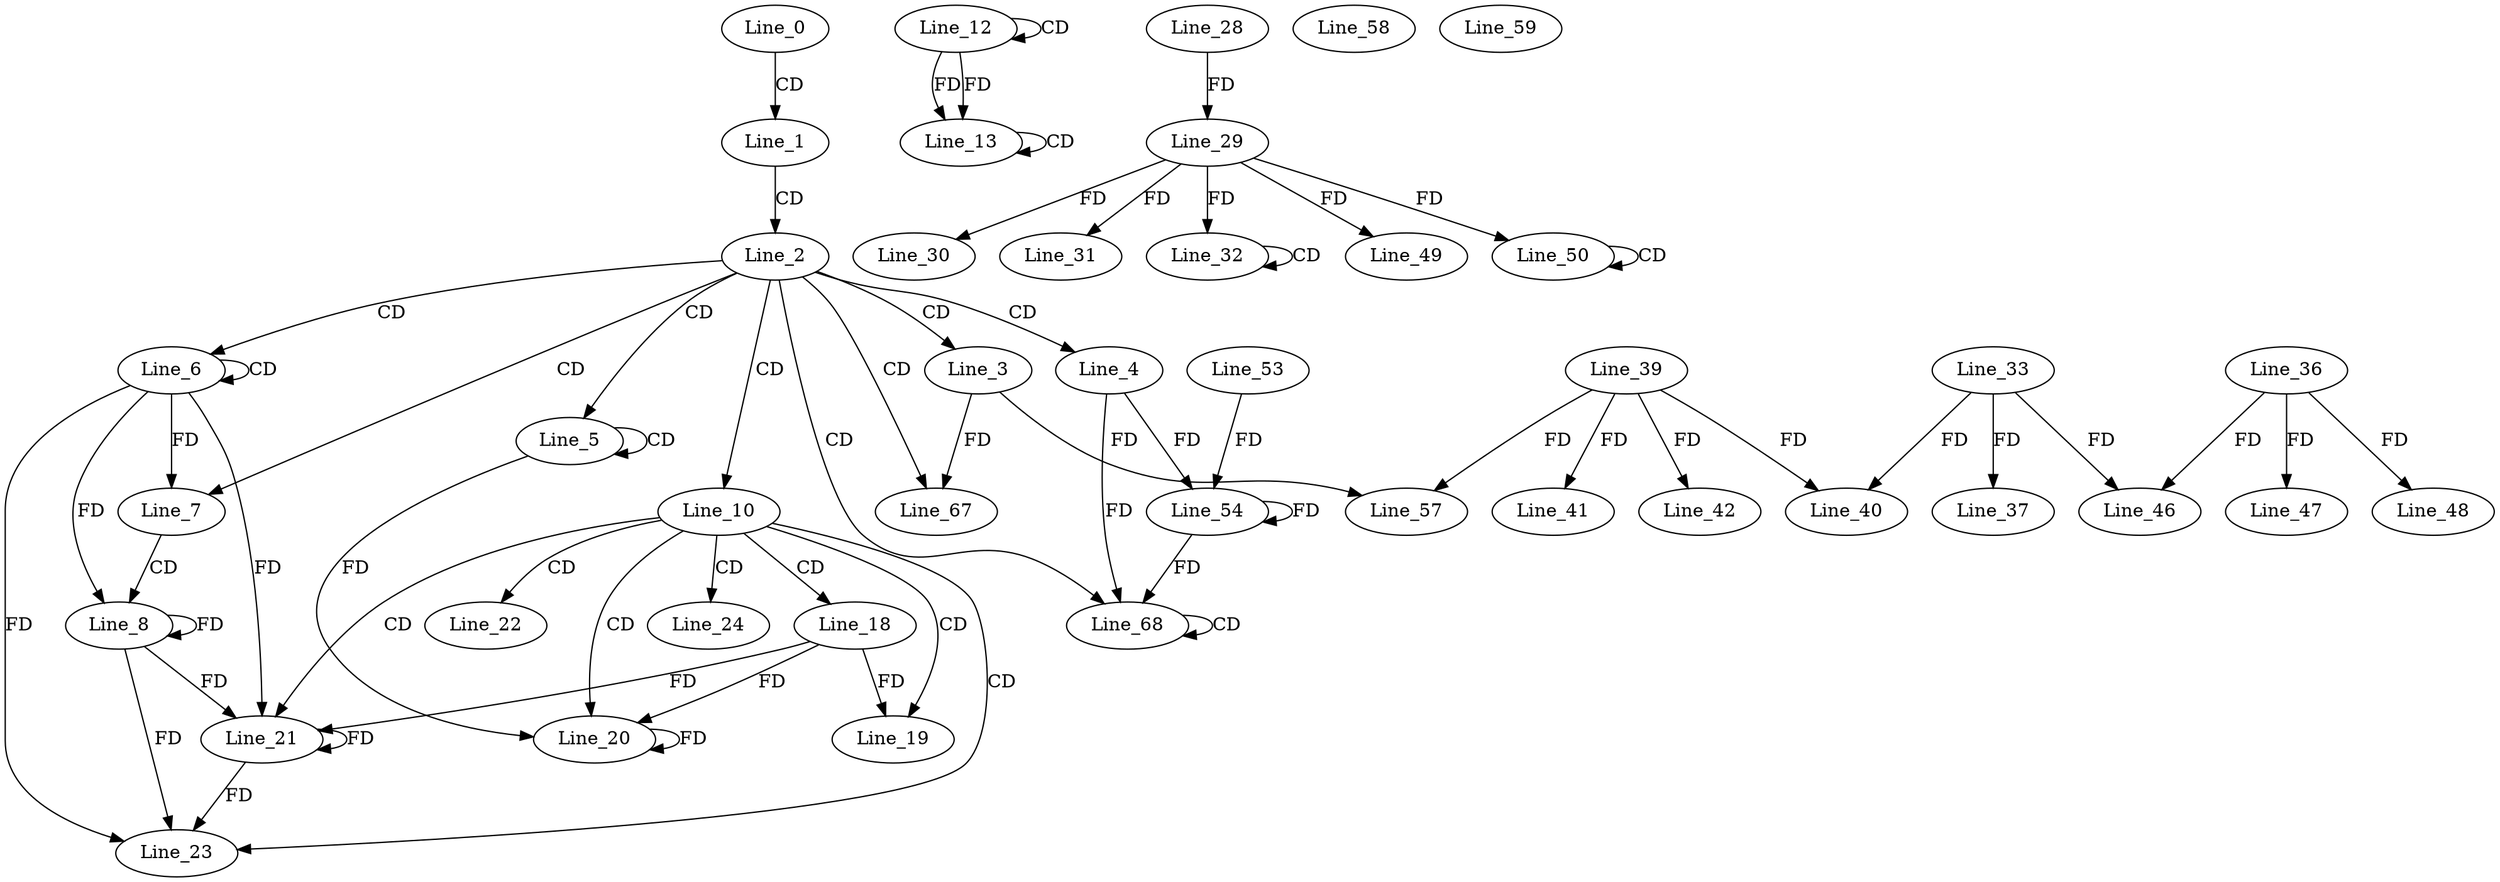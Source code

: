 digraph G {
  Line_0;
  Line_1;
  Line_2;
  Line_3;
  Line_4;
  Line_5;
  Line_5;
  Line_6;
  Line_6;
  Line_7;
  Line_7;
  Line_8;
  Line_10;
  Line_12;
  Line_12;
  Line_13;
  Line_13;
  Line_18;
  Line_19;
  Line_20;
  Line_20;
  Line_21;
  Line_21;
  Line_22;
  Line_23;
  Line_24;
  Line_28;
  Line_29;
  Line_29;
  Line_30;
  Line_31;
  Line_32;
  Line_32;
  Line_33;
  Line_37;
  Line_39;
  Line_40;
  Line_40;
  Line_41;
  Line_42;
  Line_36;
  Line_46;
  Line_47;
  Line_48;
  Line_49;
  Line_49;
  Line_50;
  Line_50;
  Line_54;
  Line_54;
  Line_53;
  Line_57;
  Line_57;
  Line_58;
  Line_59;
  Line_67;
  Line_68;
  Line_68;
  Line_0 -> Line_1 [ label="CD" ];
  Line_1 -> Line_2 [ label="CD" ];
  Line_2 -> Line_3 [ label="CD" ];
  Line_2 -> Line_4 [ label="CD" ];
  Line_2 -> Line_5 [ label="CD" ];
  Line_5 -> Line_5 [ label="CD" ];
  Line_2 -> Line_6 [ label="CD" ];
  Line_6 -> Line_6 [ label="CD" ];
  Line_2 -> Line_7 [ label="CD" ];
  Line_6 -> Line_7 [ label="FD" ];
  Line_7 -> Line_8 [ label="CD" ];
  Line_6 -> Line_8 [ label="FD" ];
  Line_8 -> Line_8 [ label="FD" ];
  Line_2 -> Line_10 [ label="CD" ];
  Line_12 -> Line_12 [ label="CD" ];
  Line_12 -> Line_13 [ label="FD" ];
  Line_13 -> Line_13 [ label="CD" ];
  Line_12 -> Line_13 [ label="FD" ];
  Line_10 -> Line_18 [ label="CD" ];
  Line_10 -> Line_19 [ label="CD" ];
  Line_18 -> Line_19 [ label="FD" ];
  Line_10 -> Line_20 [ label="CD" ];
  Line_5 -> Line_20 [ label="FD" ];
  Line_20 -> Line_20 [ label="FD" ];
  Line_18 -> Line_20 [ label="FD" ];
  Line_10 -> Line_21 [ label="CD" ];
  Line_6 -> Line_21 [ label="FD" ];
  Line_8 -> Line_21 [ label="FD" ];
  Line_21 -> Line_21 [ label="FD" ];
  Line_18 -> Line_21 [ label="FD" ];
  Line_10 -> Line_22 [ label="CD" ];
  Line_10 -> Line_23 [ label="CD" ];
  Line_6 -> Line_23 [ label="FD" ];
  Line_8 -> Line_23 [ label="FD" ];
  Line_21 -> Line_23 [ label="FD" ];
  Line_10 -> Line_24 [ label="CD" ];
  Line_28 -> Line_29 [ label="FD" ];
  Line_29 -> Line_30 [ label="FD" ];
  Line_29 -> Line_31 [ label="FD" ];
  Line_32 -> Line_32 [ label="CD" ];
  Line_29 -> Line_32 [ label="FD" ];
  Line_33 -> Line_37 [ label="FD" ];
  Line_39 -> Line_40 [ label="FD" ];
  Line_33 -> Line_40 [ label="FD" ];
  Line_39 -> Line_41 [ label="FD" ];
  Line_39 -> Line_42 [ label="FD" ];
  Line_36 -> Line_46 [ label="FD" ];
  Line_33 -> Line_46 [ label="FD" ];
  Line_36 -> Line_47 [ label="FD" ];
  Line_36 -> Line_48 [ label="FD" ];
  Line_29 -> Line_49 [ label="FD" ];
  Line_50 -> Line_50 [ label="CD" ];
  Line_29 -> Line_50 [ label="FD" ];
  Line_4 -> Line_54 [ label="FD" ];
  Line_54 -> Line_54 [ label="FD" ];
  Line_53 -> Line_54 [ label="FD" ];
  Line_39 -> Line_57 [ label="FD" ];
  Line_3 -> Line_57 [ label="FD" ];
  Line_2 -> Line_67 [ label="CD" ];
  Line_3 -> Line_67 [ label="FD" ];
  Line_2 -> Line_68 [ label="CD" ];
  Line_68 -> Line_68 [ label="CD" ];
  Line_4 -> Line_68 [ label="FD" ];
  Line_54 -> Line_68 [ label="FD" ];
}
